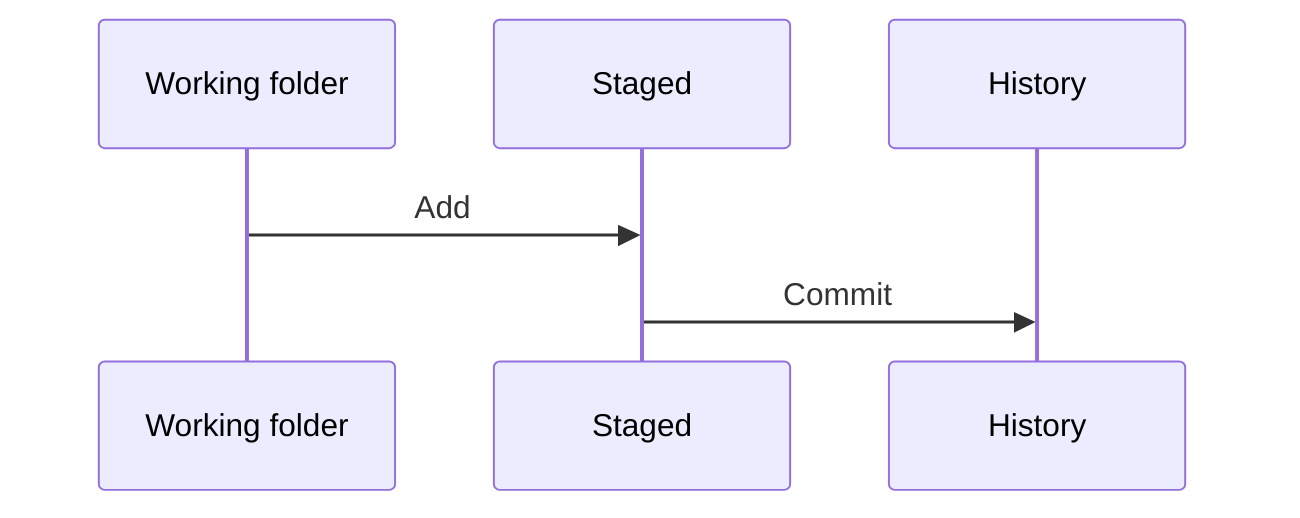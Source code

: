 sequenceDiagram
    participant W as Working folder
    participant S as Staged
    participant H as History
    W->>S: Add
    S->>H: Commit